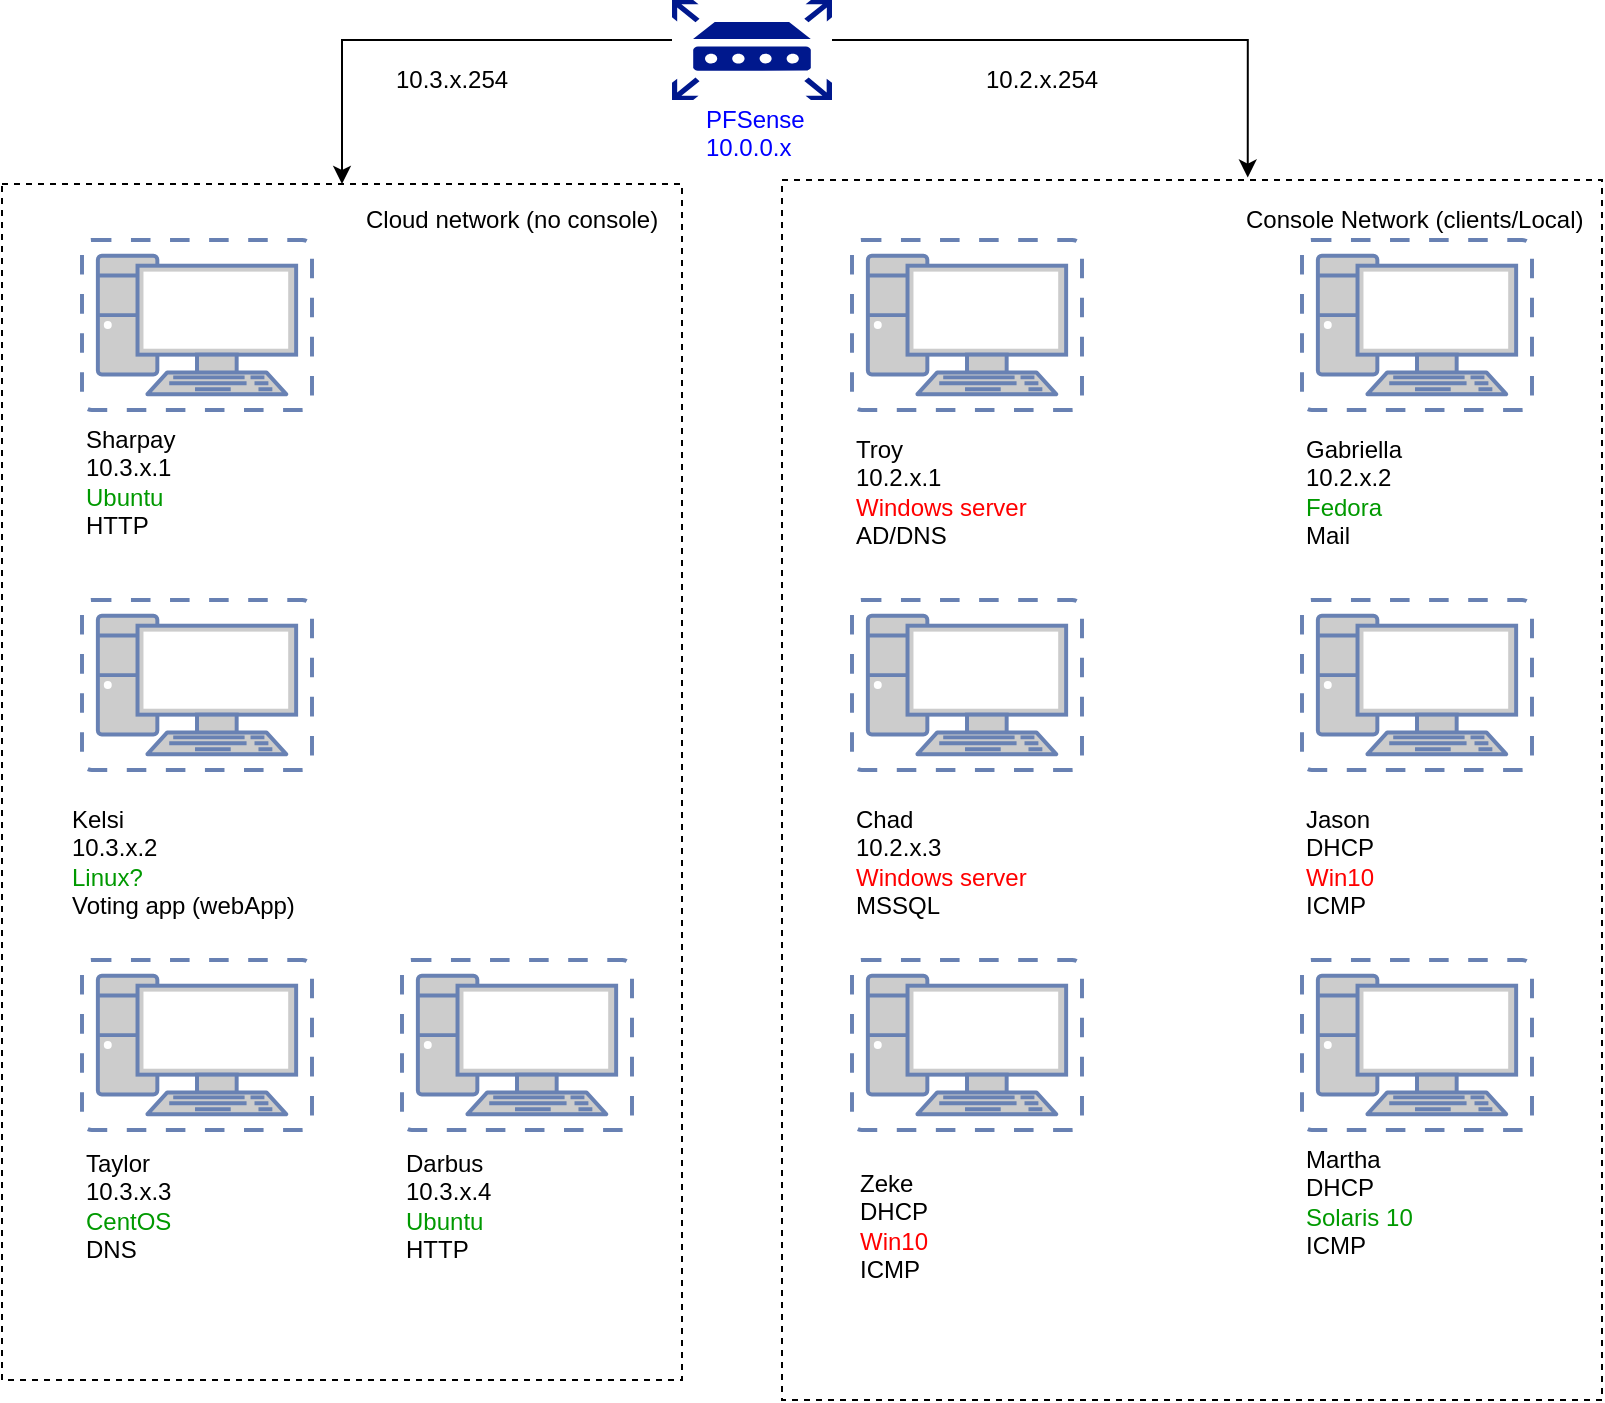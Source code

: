 <mxfile version="10.6.3" type="github"><diagram id="z7ivBBhgBjhK8MMNxtTc" name="Page-1"><mxGraphModel dx="1181" dy="786" grid="1" gridSize="10" guides="1" tooltips="1" connect="1" arrows="1" fold="1" page="1" pageScale="1" pageWidth="850" pageHeight="1100" math="0" shadow="0"><root><mxCell id="0"/><mxCell id="1" parent="0"/><mxCell id="FJ5l4fG1HLV_8dxIh5zl-1" style="edgeStyle=orthogonalEdgeStyle;rounded=0;orthogonalLoop=1;jettySize=auto;html=1;entryX=0.5;entryY=0;entryDx=0;entryDy=0;" edge="1" parent="1" source="SrLxUzKJxrYq8O7Kox-t-1" target="SrLxUzKJxrYq8O7Kox-t-42"><mxGeometry relative="1" as="geometry"><Array as="points"><mxPoint x="180" y="170"/></Array></mxGeometry></mxCell><mxCell id="FJ5l4fG1HLV_8dxIh5zl-2" style="edgeStyle=orthogonalEdgeStyle;rounded=0;orthogonalLoop=1;jettySize=auto;html=1;entryX=0.568;entryY=-0.002;entryDx=0;entryDy=0;entryPerimeter=0;" edge="1" parent="1" source="SrLxUzKJxrYq8O7Kox-t-1" target="SrLxUzKJxrYq8O7Kox-t-44"><mxGeometry relative="1" as="geometry"><Array as="points"><mxPoint x="633" y="170"/></Array></mxGeometry></mxCell><mxCell id="SrLxUzKJxrYq8O7Kox-t-1" value="" style="shadow=0;dashed=0;html=1;strokeColor=none;labelPosition=center;verticalLabelPosition=bottom;verticalAlign=top;align=center;shape=mxgraph.mscae.enterprise.router;fillColor=#00188D;" parent="1" vertex="1"><mxGeometry x="345" y="150" width="80" height="50" as="geometry"/></mxCell><mxCell id="SrLxUzKJxrYq8O7Kox-t-4" value="&lt;div&gt;&lt;font color=&quot;#0000FF&quot;&gt;PFSense&lt;/font&gt;&lt;/div&gt;&lt;div&gt;&lt;font color=&quot;#0000FF&quot;&gt;10.0.0.x&lt;br&gt;&lt;/font&gt;&lt;/div&gt;" style="text;html=1;resizable=0;points=[];autosize=1;align=left;verticalAlign=top;spacingTop=-4;" parent="1" vertex="1"><mxGeometry x="360" y="200" width="60" height="30" as="geometry"/></mxCell><mxCell id="SrLxUzKJxrYq8O7Kox-t-6" value="10.2.x.254" style="text;html=1;resizable=0;points=[];autosize=1;align=left;verticalAlign=top;spacingTop=-4;" parent="1" vertex="1"><mxGeometry x="500" y="180" width="70" height="20" as="geometry"/></mxCell><mxCell id="SrLxUzKJxrYq8O7Kox-t-8" value="10.3.x.254" style="text;html=1;resizable=0;points=[];autosize=1;align=left;verticalAlign=top;spacingTop=-4;" parent="1" vertex="1"><mxGeometry x="205" y="180" width="70" height="20" as="geometry"/></mxCell><mxCell id="SrLxUzKJxrYq8O7Kox-t-9" value="" style="fontColor=#0066CC;verticalAlign=top;verticalLabelPosition=bottom;labelPosition=center;align=center;html=1;outlineConnect=0;fillColor=#CCCCCC;strokeColor=#6881B3;gradientColor=none;gradientDirection=north;strokeWidth=2;shape=mxgraph.networks.virtual_pc;" parent="1" vertex="1"><mxGeometry x="660" y="270" width="115" height="85" as="geometry"/></mxCell><mxCell id="SrLxUzKJxrYq8O7Kox-t-10" value="" style="fontColor=#0066CC;verticalAlign=top;verticalLabelPosition=bottom;labelPosition=center;align=center;html=1;outlineConnect=0;fillColor=#CCCCCC;strokeColor=#6881B3;gradientColor=none;gradientDirection=north;strokeWidth=2;shape=mxgraph.networks.virtual_pc;" parent="1" vertex="1"><mxGeometry x="435" y="270" width="115" height="85" as="geometry"/></mxCell><mxCell id="SrLxUzKJxrYq8O7Kox-t-11" value="" style="fontColor=#0066CC;verticalAlign=top;verticalLabelPosition=bottom;labelPosition=center;align=center;html=1;outlineConnect=0;fillColor=#CCCCCC;strokeColor=#6881B3;gradientColor=none;gradientDirection=north;strokeWidth=2;shape=mxgraph.networks.virtual_pc;" parent="1" vertex="1"><mxGeometry x="660" y="450" width="115" height="85" as="geometry"/></mxCell><mxCell id="SrLxUzKJxrYq8O7Kox-t-13" value="" style="fontColor=#0066CC;verticalAlign=top;verticalLabelPosition=bottom;labelPosition=center;align=center;html=1;outlineConnect=0;fillColor=#CCCCCC;strokeColor=#6881B3;gradientColor=none;gradientDirection=north;strokeWidth=2;shape=mxgraph.networks.virtual_pc;" parent="1" vertex="1"><mxGeometry x="660" y="630" width="115" height="85" as="geometry"/></mxCell><mxCell id="SrLxUzKJxrYq8O7Kox-t-15" value="" style="fontColor=#0066CC;verticalAlign=top;verticalLabelPosition=bottom;labelPosition=center;align=center;html=1;outlineConnect=0;fillColor=#CCCCCC;strokeColor=#6881B3;gradientColor=none;gradientDirection=north;strokeWidth=2;shape=mxgraph.networks.virtual_pc;" parent="1" vertex="1"><mxGeometry x="435" y="450" width="115" height="85" as="geometry"/></mxCell><mxCell id="SrLxUzKJxrYq8O7Kox-t-17" value="" style="fontColor=#0066CC;verticalAlign=top;verticalLabelPosition=bottom;labelPosition=center;align=center;html=1;outlineConnect=0;fillColor=#CCCCCC;strokeColor=#6881B3;gradientColor=none;gradientDirection=north;strokeWidth=2;shape=mxgraph.networks.virtual_pc;" parent="1" vertex="1"><mxGeometry x="50" y="270" width="115" height="85" as="geometry"/></mxCell><mxCell id="SrLxUzKJxrYq8O7Kox-t-18" value="" style="fontColor=#0066CC;verticalAlign=top;verticalLabelPosition=bottom;labelPosition=center;align=center;html=1;outlineConnect=0;fillColor=#CCCCCC;strokeColor=#6881B3;gradientColor=none;gradientDirection=north;strokeWidth=2;shape=mxgraph.networks.virtual_pc;" parent="1" vertex="1"><mxGeometry x="50" y="450" width="115" height="85" as="geometry"/></mxCell><mxCell id="SrLxUzKJxrYq8O7Kox-t-20" value="" style="fontColor=#0066CC;verticalAlign=top;verticalLabelPosition=bottom;labelPosition=center;align=center;html=1;outlineConnect=0;fillColor=#CCCCCC;strokeColor=#6881B3;gradientColor=none;gradientDirection=north;strokeWidth=2;shape=mxgraph.networks.virtual_pc;" parent="1" vertex="1"><mxGeometry x="50" y="630" width="115" height="85" as="geometry"/></mxCell><mxCell id="SrLxUzKJxrYq8O7Kox-t-22" value="" style="fontColor=#0066CC;verticalAlign=top;verticalLabelPosition=bottom;labelPosition=center;align=center;html=1;outlineConnect=0;fillColor=#CCCCCC;strokeColor=#6881B3;gradientColor=none;gradientDirection=north;strokeWidth=2;shape=mxgraph.networks.virtual_pc;" parent="1" vertex="1"><mxGeometry x="435" y="630" width="115" height="85" as="geometry"/></mxCell><mxCell id="SrLxUzKJxrYq8O7Kox-t-24" value="" style="fontColor=#0066CC;verticalAlign=top;verticalLabelPosition=bottom;labelPosition=center;align=center;html=1;outlineConnect=0;fillColor=#CCCCCC;strokeColor=#6881B3;gradientColor=none;gradientDirection=north;strokeWidth=2;shape=mxgraph.networks.virtual_pc;" parent="1" vertex="1"><mxGeometry x="210" y="630" width="115" height="85" as="geometry"/></mxCell><mxCell id="SrLxUzKJxrYq8O7Kox-t-27" value="&lt;div&gt;Troy&lt;/div&gt;&lt;div&gt;10.2.x.1&lt;/div&gt;&lt;div&gt;&lt;font color=&quot;#FF0000&quot;&gt;Windows server&lt;/font&gt;&lt;br&gt;&lt;/div&gt;&lt;div&gt;AD/DNS&amp;nbsp; &lt;br&gt;&lt;/div&gt;" style="text;html=1;resizable=0;points=[];autosize=1;align=left;verticalAlign=top;spacingTop=-4;" parent="1" vertex="1"><mxGeometry x="435" y="365" width="100" height="60" as="geometry"/></mxCell><mxCell id="SrLxUzKJxrYq8O7Kox-t-28" value="&lt;div&gt;Gabriella&lt;/div&gt;&lt;div&gt;10.2.x.2&lt;/div&gt;&lt;div&gt;&lt;font color=&quot;#009900&quot;&gt;Fedora&lt;/font&gt;&lt;/div&gt;&lt;div&gt;Mail&lt;br&gt;&lt;/div&gt;" style="text;html=1;resizable=0;points=[];autosize=1;align=left;verticalAlign=top;spacingTop=-4;" parent="1" vertex="1"><mxGeometry x="660" y="365" width="60" height="60" as="geometry"/></mxCell><mxCell id="SrLxUzKJxrYq8O7Kox-t-29" value="&lt;div&gt;Chad&lt;/div&gt;&lt;div&gt;10.2.x.3&lt;/div&gt;&lt;div&gt;&lt;font color=&quot;#FF0000&quot;&gt;Windows server&lt;/font&gt;&lt;/div&gt;&lt;div&gt;MSSQL&lt;br&gt;&lt;/div&gt;" style="text;html=1;resizable=0;points=[];autosize=1;align=left;verticalAlign=top;spacingTop=-4;" parent="1" vertex="1"><mxGeometry x="435" y="550" width="100" height="60" as="geometry"/></mxCell><mxCell id="SrLxUzKJxrYq8O7Kox-t-30" value="&lt;div&gt;Jason&lt;/div&gt;&lt;div&gt;DHCP&lt;/div&gt;&lt;div&gt;&lt;font color=&quot;#FF0000&quot;&gt;Win10&lt;/font&gt;&lt;br&gt;&lt;/div&gt;&lt;div&gt;ICMP&lt;br&gt;&lt;/div&gt;" style="text;html=1;resizable=0;points=[];autosize=1;align=left;verticalAlign=top;spacingTop=-4;" parent="1" vertex="1"><mxGeometry x="660" y="550" width="50" height="60" as="geometry"/></mxCell><mxCell id="SrLxUzKJxrYq8O7Kox-t-31" value="&lt;div&gt;Zeke&lt;/div&gt;&lt;div&gt;DHCP&lt;/div&gt;&lt;div&gt;&lt;font color=&quot;#FF0000&quot;&gt;Win10&lt;/font&gt;&lt;/div&gt;&lt;div&gt;ICMP&lt;br&gt;&lt;/div&gt;" style="text;html=1;resizable=0;points=[];autosize=1;align=left;verticalAlign=top;spacingTop=-4;" parent="1" vertex="1"><mxGeometry x="437" y="732" width="50" height="60" as="geometry"/></mxCell><mxCell id="SrLxUzKJxrYq8O7Kox-t-33" value="&lt;div&gt;Martha&lt;/div&gt;&lt;div&gt;DHCP&lt;/div&gt;&lt;div&gt;&lt;font color=&quot;#009900&quot;&gt;Solaris 10&lt;/font&gt;&lt;/div&gt;&lt;div&gt;ICMP&lt;br&gt;&lt;/div&gt;" style="text;html=1;resizable=0;points=[];autosize=1;align=left;verticalAlign=top;spacingTop=-4;" parent="1" vertex="1"><mxGeometry x="660" y="720" width="70" height="60" as="geometry"/></mxCell><mxCell id="SrLxUzKJxrYq8O7Kox-t-34" value="&lt;div&gt;Sharpay&lt;/div&gt;&lt;div&gt;10.3.x.1&lt;/div&gt;&lt;div&gt;&lt;font color=&quot;#009900&quot;&gt;Ubuntu&lt;/font&gt;&lt;/div&gt;&lt;div&gt;HTTP&lt;/div&gt;&lt;div&gt;&lt;br&gt;&lt;/div&gt;" style="text;html=1;resizable=0;points=[];autosize=1;align=left;verticalAlign=top;spacingTop=-4;" parent="1" vertex="1"><mxGeometry x="50" y="360" width="60" height="70" as="geometry"/></mxCell><mxCell id="SrLxUzKJxrYq8O7Kox-t-35" value="&lt;div&gt;Kelsi&lt;/div&gt;&lt;div&gt;10.3.x.2&lt;/div&gt;&lt;div&gt;&lt;font color=&quot;#009900&quot;&gt;Linux?&lt;/font&gt;&lt;/div&gt;&lt;div&gt;Voting app (webApp)&lt;br&gt;&lt;/div&gt;" style="text;html=1;resizable=0;points=[];autosize=1;align=left;verticalAlign=top;spacingTop=-4;" parent="1" vertex="1"><mxGeometry x="42.5" y="550" width="130" height="60" as="geometry"/></mxCell><mxCell id="SrLxUzKJxrYq8O7Kox-t-37" value="&lt;div&gt;Taylor&lt;/div&gt;&lt;div&gt;10.3.x.3&lt;/div&gt;&lt;div&gt;&lt;font color=&quot;#009900&quot;&gt;CentOS&lt;/font&gt;&lt;/div&gt;&lt;div&gt;DNS&lt;br&gt;&lt;/div&gt;" style="text;html=1;resizable=0;points=[];autosize=1;align=left;verticalAlign=top;spacingTop=-4;" parent="1" vertex="1"><mxGeometry x="50" y="722" width="60" height="60" as="geometry"/></mxCell><mxCell id="SrLxUzKJxrYq8O7Kox-t-38" value="&lt;div&gt;Darbus&lt;/div&gt;&lt;div&gt;10.3.x.4&lt;/div&gt;&lt;div&gt;&lt;font color=&quot;#009900&quot;&gt;Ubuntu&lt;/font&gt;&lt;/div&gt;&lt;div&gt;HTTP&lt;br&gt;&lt;/div&gt;" style="text;html=1;resizable=0;points=[];autosize=1;align=left;verticalAlign=top;spacingTop=-4;" parent="1" vertex="1"><mxGeometry x="210" y="722" width="60" height="60" as="geometry"/></mxCell><mxCell id="SrLxUzKJxrYq8O7Kox-t-42" value="" style="rounded=0;whiteSpace=wrap;html=1;dashed=1;fillColor=none;" parent="1" vertex="1"><mxGeometry x="10" y="242" width="340" height="598" as="geometry"/></mxCell><mxCell id="SrLxUzKJxrYq8O7Kox-t-43" value="Cloud network (no console)" style="text;html=1;resizable=0;points=[];autosize=1;align=left;verticalAlign=top;spacingTop=-4;" parent="1" vertex="1"><mxGeometry x="190" y="250" width="160" height="20" as="geometry"/></mxCell><mxCell id="SrLxUzKJxrYq8O7Kox-t-44" value="" style="rounded=0;whiteSpace=wrap;html=1;dashed=1;fillColor=none;" parent="1" vertex="1"><mxGeometry x="400" y="240" width="410" height="610" as="geometry"/></mxCell><mxCell id="SrLxUzKJxrYq8O7Kox-t-45" value="Console Network (clients/Local)" style="text;html=1;resizable=0;points=[];autosize=1;align=left;verticalAlign=top;spacingTop=-4;" parent="1" vertex="1"><mxGeometry x="630" y="250" width="180" height="20" as="geometry"/></mxCell></root></mxGraphModel></diagram></mxfile>